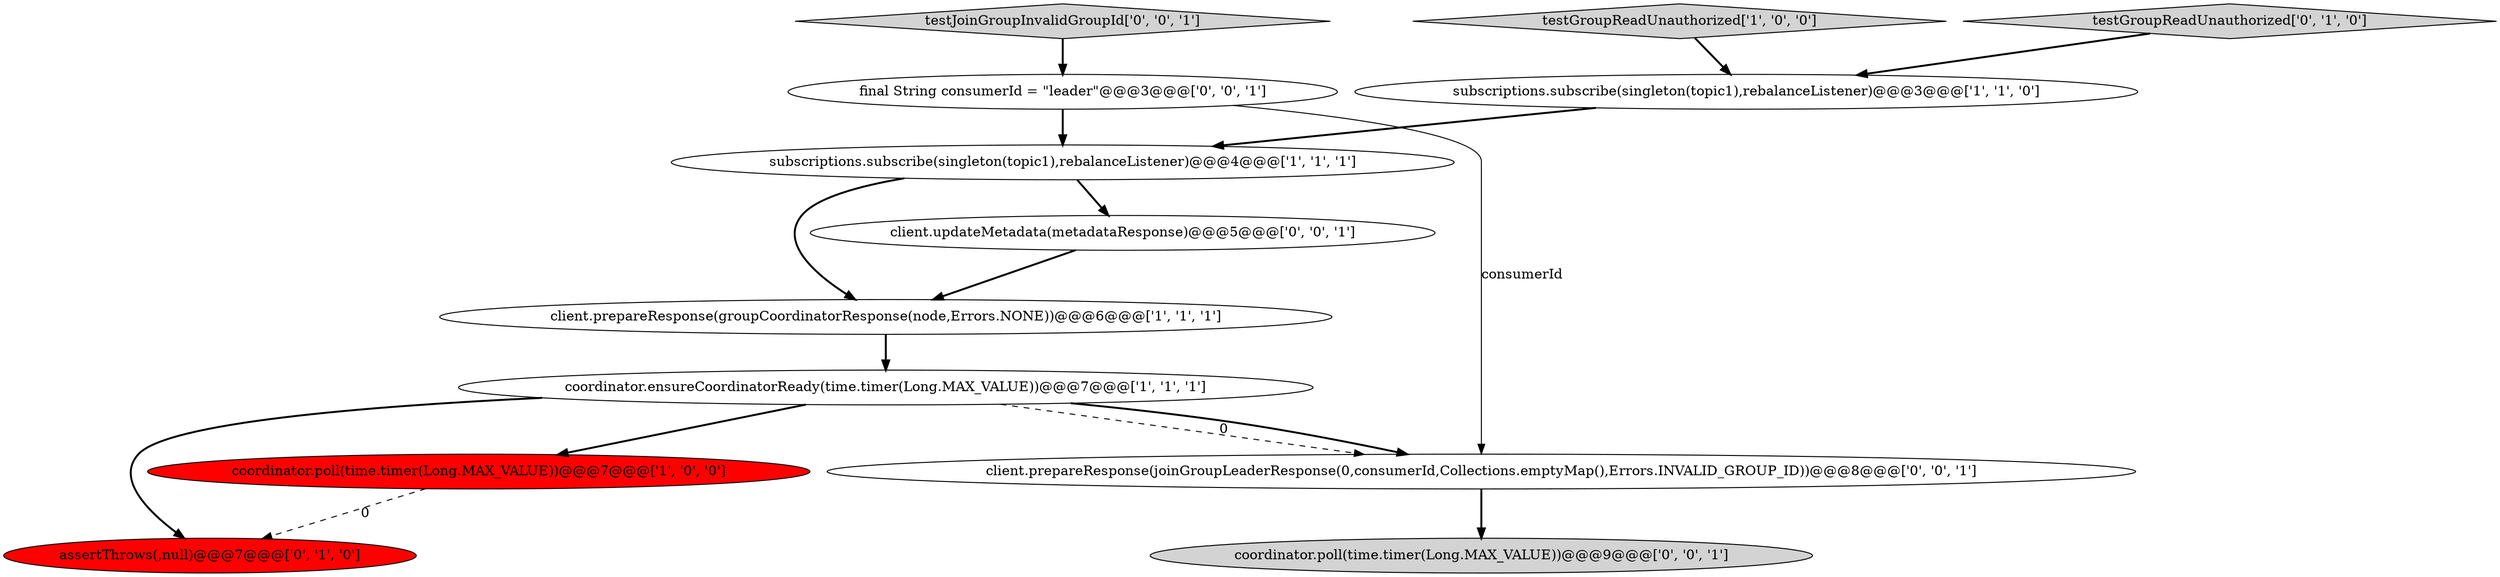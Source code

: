 digraph {
6 [style = filled, label = "testGroupReadUnauthorized['0', '1', '0']", fillcolor = lightgray, shape = diamond image = "AAA0AAABBB2BBB"];
10 [style = filled, label = "final String consumerId = \"leader\"@@@3@@@['0', '0', '1']", fillcolor = white, shape = ellipse image = "AAA0AAABBB3BBB"];
5 [style = filled, label = "coordinator.poll(time.timer(Long.MAX_VALUE))@@@7@@@['1', '0', '0']", fillcolor = red, shape = ellipse image = "AAA1AAABBB1BBB"];
12 [style = filled, label = "client.prepareResponse(joinGroupLeaderResponse(0,consumerId,Collections.emptyMap(),Errors.INVALID_GROUP_ID))@@@8@@@['0', '0', '1']", fillcolor = white, shape = ellipse image = "AAA0AAABBB3BBB"];
4 [style = filled, label = "subscriptions.subscribe(singleton(topic1),rebalanceListener)@@@4@@@['1', '1', '1']", fillcolor = white, shape = ellipse image = "AAA0AAABBB1BBB"];
8 [style = filled, label = "coordinator.poll(time.timer(Long.MAX_VALUE))@@@9@@@['0', '0', '1']", fillcolor = lightgray, shape = ellipse image = "AAA0AAABBB3BBB"];
7 [style = filled, label = "assertThrows(,null)@@@7@@@['0', '1', '0']", fillcolor = red, shape = ellipse image = "AAA1AAABBB2BBB"];
3 [style = filled, label = "testGroupReadUnauthorized['1', '0', '0']", fillcolor = lightgray, shape = diamond image = "AAA0AAABBB1BBB"];
9 [style = filled, label = "client.updateMetadata(metadataResponse)@@@5@@@['0', '0', '1']", fillcolor = white, shape = ellipse image = "AAA0AAABBB3BBB"];
0 [style = filled, label = "subscriptions.subscribe(singleton(topic1),rebalanceListener)@@@3@@@['1', '1', '0']", fillcolor = white, shape = ellipse image = "AAA0AAABBB1BBB"];
1 [style = filled, label = "coordinator.ensureCoordinatorReady(time.timer(Long.MAX_VALUE))@@@7@@@['1', '1', '1']", fillcolor = white, shape = ellipse image = "AAA0AAABBB1BBB"];
2 [style = filled, label = "client.prepareResponse(groupCoordinatorResponse(node,Errors.NONE))@@@6@@@['1', '1', '1']", fillcolor = white, shape = ellipse image = "AAA0AAABBB1BBB"];
11 [style = filled, label = "testJoinGroupInvalidGroupId['0', '0', '1']", fillcolor = lightgray, shape = diamond image = "AAA0AAABBB3BBB"];
1->5 [style = bold, label=""];
4->9 [style = bold, label=""];
1->12 [style = dashed, label="0"];
10->12 [style = solid, label="consumerId"];
6->0 [style = bold, label=""];
4->2 [style = bold, label=""];
5->7 [style = dashed, label="0"];
0->4 [style = bold, label=""];
9->2 [style = bold, label=""];
1->7 [style = bold, label=""];
12->8 [style = bold, label=""];
2->1 [style = bold, label=""];
11->10 [style = bold, label=""];
3->0 [style = bold, label=""];
1->12 [style = bold, label=""];
10->4 [style = bold, label=""];
}
